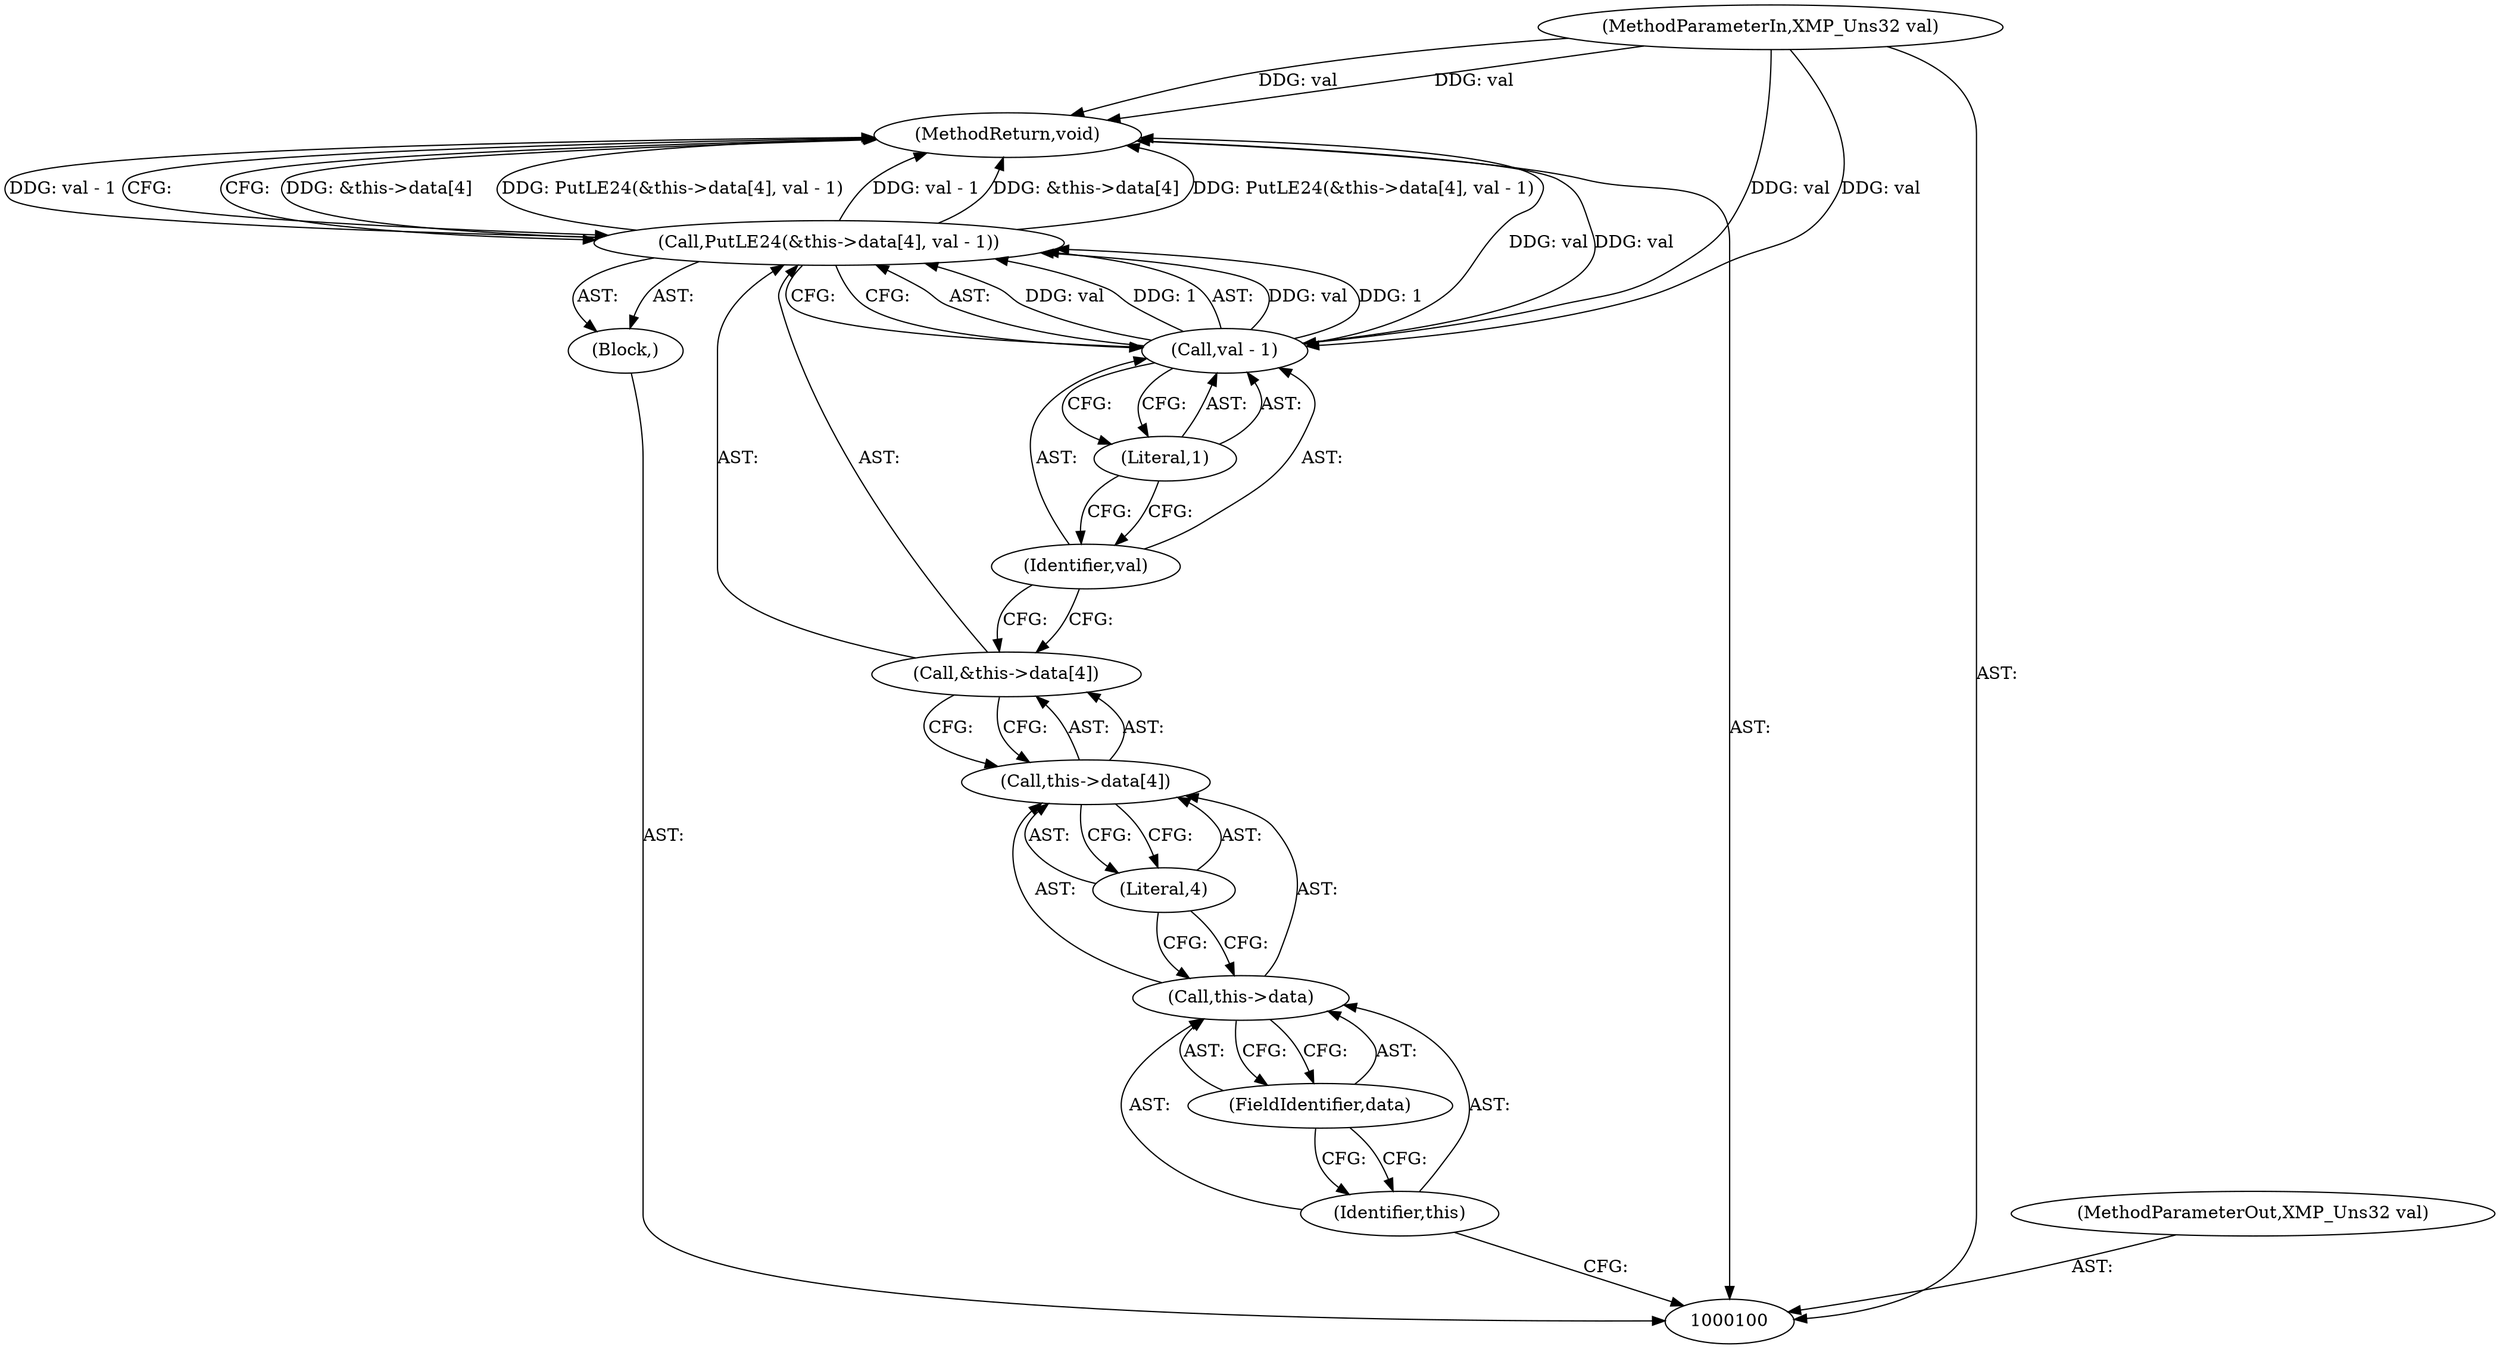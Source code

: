 digraph "1_exempi_9e76a7782a54a242f18d609e7ba32bf1c430a5e4_0" {
"1000113" [label="(MethodReturn,void)"];
"1000101" [label="(MethodParameterIn,XMP_Uns32 val)"];
"1000143" [label="(MethodParameterOut,XMP_Uns32 val)"];
"1000102" [label="(Block,)"];
"1000104" [label="(Call,&this->data[4])"];
"1000105" [label="(Call,this->data[4])"];
"1000106" [label="(Call,this->data)"];
"1000107" [label="(Identifier,this)"];
"1000108" [label="(FieldIdentifier,data)"];
"1000109" [label="(Literal,4)"];
"1000110" [label="(Call,val - 1)"];
"1000111" [label="(Identifier,val)"];
"1000112" [label="(Literal,1)"];
"1000103" [label="(Call,PutLE24(&this->data[4], val - 1))"];
"1000113" -> "1000100"  [label="AST: "];
"1000113" -> "1000103"  [label="CFG: "];
"1000103" -> "1000113"  [label="DDG: &this->data[4]"];
"1000103" -> "1000113"  [label="DDG: PutLE24(&this->data[4], val - 1)"];
"1000103" -> "1000113"  [label="DDG: val - 1"];
"1000110" -> "1000113"  [label="DDG: val"];
"1000101" -> "1000113"  [label="DDG: val"];
"1000101" -> "1000100"  [label="AST: "];
"1000101" -> "1000113"  [label="DDG: val"];
"1000101" -> "1000110"  [label="DDG: val"];
"1000143" -> "1000100"  [label="AST: "];
"1000102" -> "1000100"  [label="AST: "];
"1000103" -> "1000102"  [label="AST: "];
"1000104" -> "1000103"  [label="AST: "];
"1000104" -> "1000105"  [label="CFG: "];
"1000105" -> "1000104"  [label="AST: "];
"1000111" -> "1000104"  [label="CFG: "];
"1000105" -> "1000104"  [label="AST: "];
"1000105" -> "1000109"  [label="CFG: "];
"1000106" -> "1000105"  [label="AST: "];
"1000109" -> "1000105"  [label="AST: "];
"1000104" -> "1000105"  [label="CFG: "];
"1000106" -> "1000105"  [label="AST: "];
"1000106" -> "1000108"  [label="CFG: "];
"1000107" -> "1000106"  [label="AST: "];
"1000108" -> "1000106"  [label="AST: "];
"1000109" -> "1000106"  [label="CFG: "];
"1000107" -> "1000106"  [label="AST: "];
"1000107" -> "1000100"  [label="CFG: "];
"1000108" -> "1000107"  [label="CFG: "];
"1000108" -> "1000106"  [label="AST: "];
"1000108" -> "1000107"  [label="CFG: "];
"1000106" -> "1000108"  [label="CFG: "];
"1000109" -> "1000105"  [label="AST: "];
"1000109" -> "1000106"  [label="CFG: "];
"1000105" -> "1000109"  [label="CFG: "];
"1000110" -> "1000103"  [label="AST: "];
"1000110" -> "1000112"  [label="CFG: "];
"1000111" -> "1000110"  [label="AST: "];
"1000112" -> "1000110"  [label="AST: "];
"1000103" -> "1000110"  [label="CFG: "];
"1000110" -> "1000113"  [label="DDG: val"];
"1000110" -> "1000103"  [label="DDG: val"];
"1000110" -> "1000103"  [label="DDG: 1"];
"1000101" -> "1000110"  [label="DDG: val"];
"1000111" -> "1000110"  [label="AST: "];
"1000111" -> "1000104"  [label="CFG: "];
"1000112" -> "1000111"  [label="CFG: "];
"1000112" -> "1000110"  [label="AST: "];
"1000112" -> "1000111"  [label="CFG: "];
"1000110" -> "1000112"  [label="CFG: "];
"1000103" -> "1000102"  [label="AST: "];
"1000103" -> "1000110"  [label="CFG: "];
"1000104" -> "1000103"  [label="AST: "];
"1000110" -> "1000103"  [label="AST: "];
"1000113" -> "1000103"  [label="CFG: "];
"1000103" -> "1000113"  [label="DDG: &this->data[4]"];
"1000103" -> "1000113"  [label="DDG: PutLE24(&this->data[4], val - 1)"];
"1000103" -> "1000113"  [label="DDG: val - 1"];
"1000110" -> "1000103"  [label="DDG: val"];
"1000110" -> "1000103"  [label="DDG: 1"];
}
